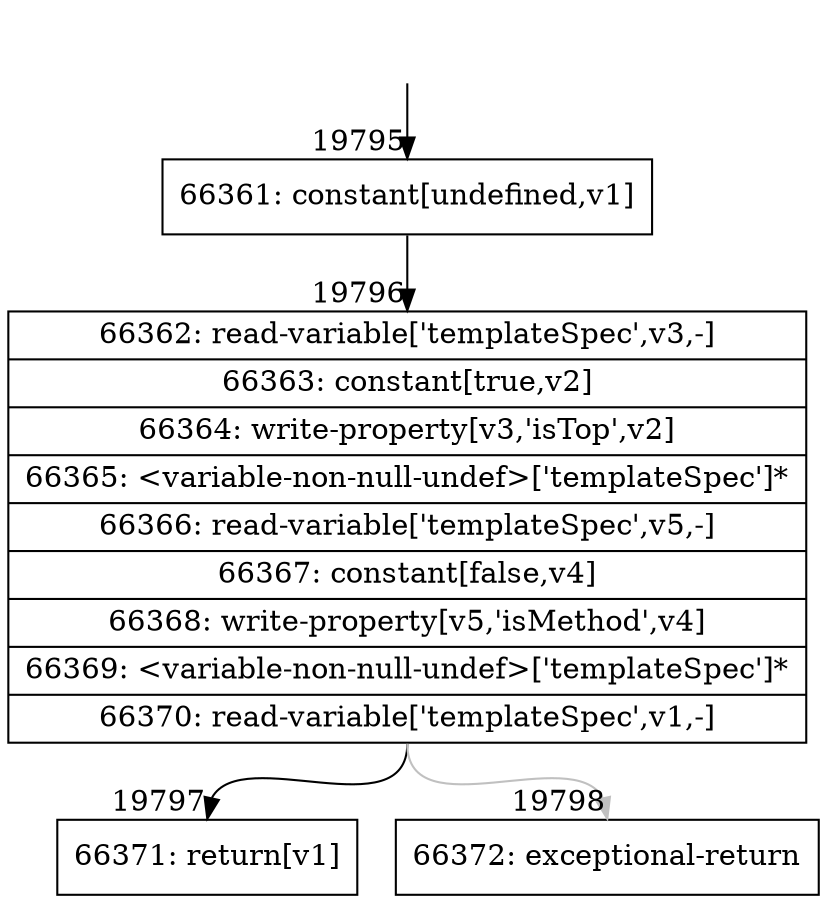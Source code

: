 digraph {
rankdir="TD"
BB_entry1710[shape=none,label=""];
BB_entry1710 -> BB19795 [tailport=s, headport=n, headlabel="    19795"]
BB19795 [shape=record label="{66361: constant[undefined,v1]}" ] 
BB19795 -> BB19796 [tailport=s, headport=n, headlabel="      19796"]
BB19796 [shape=record label="{66362: read-variable['templateSpec',v3,-]|66363: constant[true,v2]|66364: write-property[v3,'isTop',v2]|66365: \<variable-non-null-undef\>['templateSpec']*|66366: read-variable['templateSpec',v5,-]|66367: constant[false,v4]|66368: write-property[v5,'isMethod',v4]|66369: \<variable-non-null-undef\>['templateSpec']*|66370: read-variable['templateSpec',v1,-]}" ] 
BB19796 -> BB19797 [tailport=s, headport=n, headlabel="      19797"]
BB19796 -> BB19798 [tailport=s, headport=n, color=gray, headlabel="      19798"]
BB19797 [shape=record label="{66371: return[v1]}" ] 
BB19798 [shape=record label="{66372: exceptional-return}" ] 
//#$~ 37009
}
